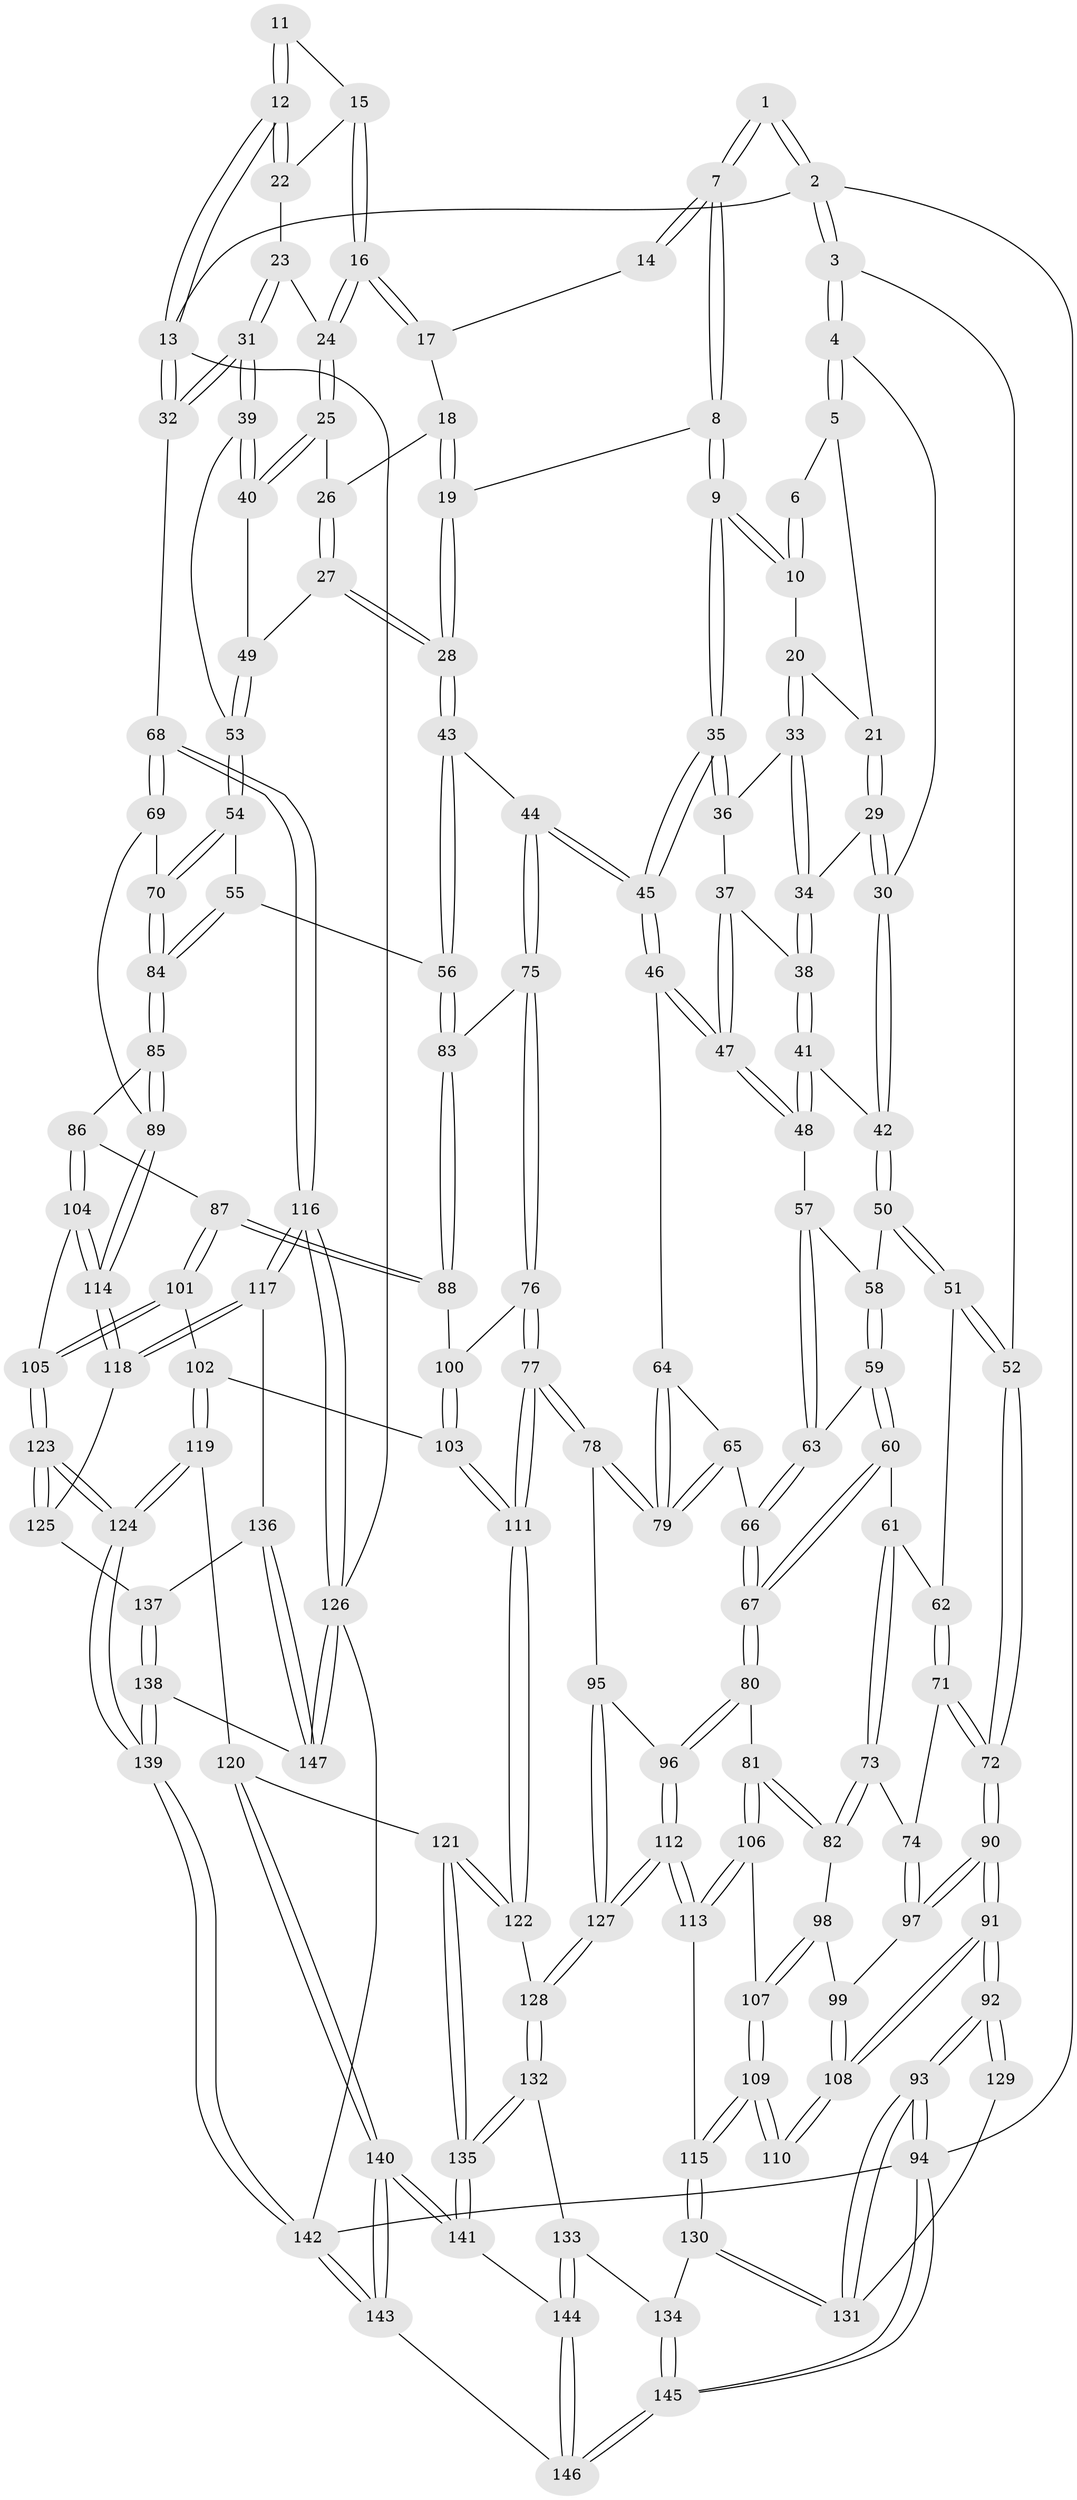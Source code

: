 // Generated by graph-tools (version 1.1) at 2025/17/03/09/25 04:17:22]
// undirected, 147 vertices, 364 edges
graph export_dot {
graph [start="1"]
  node [color=gray90,style=filled];
  1 [pos="+0.32221265310996006+0"];
  2 [pos="+0+0"];
  3 [pos="+0+0"];
  4 [pos="+0.12215213535158526+0.11318274956491828"];
  5 [pos="+0.2700218597713259+0"];
  6 [pos="+0.3130986466310114+0"];
  7 [pos="+0.5847097784556348+0"];
  8 [pos="+0.5639705978406866+0.017341359245467203"];
  9 [pos="+0.5214774990068086+0.14395064651651296"];
  10 [pos="+0.3742472978959201+0.0754363902083607"];
  11 [pos="+0.9896875066145284+0"];
  12 [pos="+1+0"];
  13 [pos="+1+0"];
  14 [pos="+0.7631584611194153+0"];
  15 [pos="+0.9295538018214025+0.04581339975552157"];
  16 [pos="+0.8947683558656635+0.0705490229190555"];
  17 [pos="+0.7944184214954486+0"];
  18 [pos="+0.7820750365716623+0.056608507847229636"];
  19 [pos="+0.731500723954766+0.09719009743081097"];
  20 [pos="+0.32657720980719895+0.0869979762131031"];
  21 [pos="+0.28795093443359665+0.06583072346919093"];
  22 [pos="+0.9647010084180017+0.042361946640418306"];
  23 [pos="+0.9888607272993928+0.0826473923560145"];
  24 [pos="+0.8930337332542344+0.09508331339474599"];
  25 [pos="+0.8744996241312538+0.14025811979198657"];
  26 [pos="+0.7860372286536501+0.06121124093216878"];
  27 [pos="+0.7768777246867601+0.192439996439273"];
  28 [pos="+0.7429138399207605+0.19564293770341515"];
  29 [pos="+0.25304190530304815+0.09736637711975615"];
  30 [pos="+0.14085098688852088+0.12671880925325307"];
  31 [pos="+1+0.2195211418469927"];
  32 [pos="+1+0.21984053978903093"];
  33 [pos="+0.3253671750006839+0.09274246669312955"];
  34 [pos="+0.28971864251606+0.14599247976206434"];
  35 [pos="+0.5226331123006016+0.22061481828346488"];
  36 [pos="+0.3367394996045663+0.13878336790443974"];
  37 [pos="+0.3004793752987195+0.16921930502808696"];
  38 [pos="+0.29017822078806094+0.16854671163303606"];
  39 [pos="+1+0.22436619332996333"];
  40 [pos="+0.8748909636000527+0.15128444902112986"];
  41 [pos="+0.2508253684627999+0.1998327537855861"];
  42 [pos="+0.20480971343424567+0.21850156886731453"];
  43 [pos="+0.663666709067278+0.24803944354823088"];
  44 [pos="+0.5308423193433816+0.2539968097198264"];
  45 [pos="+0.5253501246384186+0.24869467364536038"];
  46 [pos="+0.5024179841469898+0.2545598728031879"];
  47 [pos="+0.4859968804339757+0.2548931593364549"];
  48 [pos="+0.4194376839792419+0.2665040710165406"];
  49 [pos="+0.8292560288122048+0.19199486545549793"];
  50 [pos="+0.20483560458724806+0.22093005557417553"];
  51 [pos="+0.06729405730921524+0.30676690950722246"];
  52 [pos="+0+0.10140243536807045"];
  53 [pos="+0.867183378453273+0.3314254329960589"];
  54 [pos="+0.8608650278173106+0.34607800421709783"];
  55 [pos="+0.82913459270886+0.3674332815601026"];
  56 [pos="+0.8023671241758239+0.3696442622011703"];
  57 [pos="+0.315591042698947+0.30127447362092535"];
  58 [pos="+0.21174678992419785+0.23935683707589148"];
  59 [pos="+0.19624605188641359+0.32510697567925956"];
  60 [pos="+0.16111017711429687+0.3723014322818978"];
  61 [pos="+0.14873632559357644+0.3718330835201394"];
  62 [pos="+0.10530153701703598+0.3658500177852919"];
  63 [pos="+0.2888162054921467+0.3582940731835773"];
  64 [pos="+0.3930937864828011+0.36871403925422314"];
  65 [pos="+0.3235280387767801+0.42219991327618955"];
  66 [pos="+0.2939502366964802+0.42463584458118614"];
  67 [pos="+0.24290787810208747+0.4760305590898823"];
  68 [pos="+1+0.4247764324897629"];
  69 [pos="+1+0.4162624291378866"];
  70 [pos="+0.9589133706437306+0.4087131998035511"];
  71 [pos="+0.08086423883732569+0.40054467662223414"];
  72 [pos="+0+0.40225621937262945"];
  73 [pos="+0.12490395830940502+0.4705619795350677"];
  74 [pos="+0.07266324257921096+0.46191425812706743"];
  75 [pos="+0.5523950802797069+0.3854407523935651"];
  76 [pos="+0.534523145988039+0.4587826586098991"];
  77 [pos="+0.5007388545836753+0.5497416959201572"];
  78 [pos="+0.49217900438338935+0.5488723723263299"];
  79 [pos="+0.40058785929779483+0.4698587294856882"];
  80 [pos="+0.24161862411535534+0.48353100987599884"];
  81 [pos="+0.22773726429372312+0.49382004681111663"];
  82 [pos="+0.18176054716793788+0.4956701110009644"];
  83 [pos="+0.7336049751216298+0.4424840084754236"];
  84 [pos="+0.874014053585777+0.5158029182489245"];
  85 [pos="+0.8739427342564052+0.5296074364213854"];
  86 [pos="+0.7723137415797492+0.5098862320669298"];
  87 [pos="+0.7522529594081002+0.5009441049235702"];
  88 [pos="+0.7368661629138873+0.47252888725239395"];
  89 [pos="+0.8863082146831215+0.5502087978377502"];
  90 [pos="+0+0.4938229648720227"];
  91 [pos="+0+0.6015880280152996"];
  92 [pos="+0+0.8264797691300335"];
  93 [pos="+0+0.9134391430494548"];
  94 [pos="+0+1"];
  95 [pos="+0.4879368137404293+0.5495693212119628"];
  96 [pos="+0.31852016824367413+0.5541926439823104"];
  97 [pos="+0.05924555678967775+0.4786805883400598"];
  98 [pos="+0.11139275212920603+0.5334049156503068"];
  99 [pos="+0.08322960242280393+0.5361528784017662"];
  100 [pos="+0.6834615729146533+0.5052535547256182"];
  101 [pos="+0.7085175707330631+0.5900666614197849"];
  102 [pos="+0.6797896441136962+0.5922140523554827"];
  103 [pos="+0.6534466218378947+0.5786880509138835"];
  104 [pos="+0.7805835583753885+0.604321798202035"];
  105 [pos="+0.7457277907532665+0.6151766534638782"];
  106 [pos="+0.2233224826312686+0.5045763663533361"];
  107 [pos="+0.15581994137415023+0.5868675382495844"];
  108 [pos="+0.057087955315342755+0.6013011704793532"];
  109 [pos="+0.13440818010400907+0.6492060405159982"];
  110 [pos="+0.09700366029107768+0.6352813899906903"];
  111 [pos="+0.5031233716688518+0.5543428528289395"];
  112 [pos="+0.2738902375295945+0.7043677167353448"];
  113 [pos="+0.22016987167240853+0.6754369055145029"];
  114 [pos="+0.9098056197314363+0.6013280603043778"];
  115 [pos="+0.1460196181597632+0.6621511650044853"];
  116 [pos="+1+0.7078585677968603"];
  117 [pos="+1+0.7114290613989838"];
  118 [pos="+1+0.7098464426247044"];
  119 [pos="+0.6460921541547493+0.8043410724339224"];
  120 [pos="+0.6276655909347243+0.8053127009791704"];
  121 [pos="+0.5500575520108938+0.7773128445350973"];
  122 [pos="+0.5120607182344526+0.6969870234634982"];
  123 [pos="+0.7576365394533973+0.8152533168833233"];
  124 [pos="+0.7480343667697074+0.8205007919337538"];
  125 [pos="+0.8650622327604197+0.7884072207222677"];
  126 [pos="+1+1"];
  127 [pos="+0.27785719711341006+0.7106210760227571"];
  128 [pos="+0.28074197998912165+0.7177168033855865"];
  129 [pos="+0.07376821807585211+0.6622485765039046"];
  130 [pos="+0.07630089105008993+0.8231536610499871"];
  131 [pos="+0+0.8348443633040494"];
  132 [pos="+0.2757533682747332+0.7944637737082804"];
  133 [pos="+0.21663734720437347+0.8530662443733624"];
  134 [pos="+0.1938760726017364+0.8645550284524259"];
  135 [pos="+0.43671838323751044+0.8668488775275761"];
  136 [pos="+0.9424227470485576+0.9599110540692983"];
  137 [pos="+0.8991917684521786+0.9274106604098918"];
  138 [pos="+0.8046405855825811+1"];
  139 [pos="+0.7860933062039768+1"];
  140 [pos="+0.5531816550186258+1"];
  141 [pos="+0.43568638040009433+0.8730492249415882"];
  142 [pos="+0.7834815057291193+1"];
  143 [pos="+0.56027895444048+1"];
  144 [pos="+0.34959092871992625+0.9765001370821002"];
  145 [pos="+0.1547504681659064+1"];
  146 [pos="+0.2966467783466901+1"];
  147 [pos="+0.9449415411379792+0.9665420732518201"];
  1 -- 2;
  1 -- 2;
  1 -- 7;
  1 -- 7;
  2 -- 3;
  2 -- 3;
  2 -- 13;
  2 -- 94;
  3 -- 4;
  3 -- 4;
  3 -- 52;
  4 -- 5;
  4 -- 5;
  4 -- 30;
  5 -- 6;
  5 -- 21;
  6 -- 10;
  6 -- 10;
  7 -- 8;
  7 -- 8;
  7 -- 14;
  7 -- 14;
  8 -- 9;
  8 -- 9;
  8 -- 19;
  9 -- 10;
  9 -- 10;
  9 -- 35;
  9 -- 35;
  10 -- 20;
  11 -- 12;
  11 -- 12;
  11 -- 15;
  12 -- 13;
  12 -- 13;
  12 -- 22;
  12 -- 22;
  13 -- 32;
  13 -- 32;
  13 -- 126;
  14 -- 17;
  15 -- 16;
  15 -- 16;
  15 -- 22;
  16 -- 17;
  16 -- 17;
  16 -- 24;
  16 -- 24;
  17 -- 18;
  18 -- 19;
  18 -- 19;
  18 -- 26;
  19 -- 28;
  19 -- 28;
  20 -- 21;
  20 -- 33;
  20 -- 33;
  21 -- 29;
  21 -- 29;
  22 -- 23;
  23 -- 24;
  23 -- 31;
  23 -- 31;
  24 -- 25;
  24 -- 25;
  25 -- 26;
  25 -- 40;
  25 -- 40;
  26 -- 27;
  26 -- 27;
  27 -- 28;
  27 -- 28;
  27 -- 49;
  28 -- 43;
  28 -- 43;
  29 -- 30;
  29 -- 30;
  29 -- 34;
  30 -- 42;
  30 -- 42;
  31 -- 32;
  31 -- 32;
  31 -- 39;
  31 -- 39;
  32 -- 68;
  33 -- 34;
  33 -- 34;
  33 -- 36;
  34 -- 38;
  34 -- 38;
  35 -- 36;
  35 -- 36;
  35 -- 45;
  35 -- 45;
  36 -- 37;
  37 -- 38;
  37 -- 47;
  37 -- 47;
  38 -- 41;
  38 -- 41;
  39 -- 40;
  39 -- 40;
  39 -- 53;
  40 -- 49;
  41 -- 42;
  41 -- 48;
  41 -- 48;
  42 -- 50;
  42 -- 50;
  43 -- 44;
  43 -- 56;
  43 -- 56;
  44 -- 45;
  44 -- 45;
  44 -- 75;
  44 -- 75;
  45 -- 46;
  45 -- 46;
  46 -- 47;
  46 -- 47;
  46 -- 64;
  47 -- 48;
  47 -- 48;
  48 -- 57;
  49 -- 53;
  49 -- 53;
  50 -- 51;
  50 -- 51;
  50 -- 58;
  51 -- 52;
  51 -- 52;
  51 -- 62;
  52 -- 72;
  52 -- 72;
  53 -- 54;
  53 -- 54;
  54 -- 55;
  54 -- 70;
  54 -- 70;
  55 -- 56;
  55 -- 84;
  55 -- 84;
  56 -- 83;
  56 -- 83;
  57 -- 58;
  57 -- 63;
  57 -- 63;
  58 -- 59;
  58 -- 59;
  59 -- 60;
  59 -- 60;
  59 -- 63;
  60 -- 61;
  60 -- 67;
  60 -- 67;
  61 -- 62;
  61 -- 73;
  61 -- 73;
  62 -- 71;
  62 -- 71;
  63 -- 66;
  63 -- 66;
  64 -- 65;
  64 -- 79;
  64 -- 79;
  65 -- 66;
  65 -- 79;
  65 -- 79;
  66 -- 67;
  66 -- 67;
  67 -- 80;
  67 -- 80;
  68 -- 69;
  68 -- 69;
  68 -- 116;
  68 -- 116;
  69 -- 70;
  69 -- 89;
  70 -- 84;
  70 -- 84;
  71 -- 72;
  71 -- 72;
  71 -- 74;
  72 -- 90;
  72 -- 90;
  73 -- 74;
  73 -- 82;
  73 -- 82;
  74 -- 97;
  74 -- 97;
  75 -- 76;
  75 -- 76;
  75 -- 83;
  76 -- 77;
  76 -- 77;
  76 -- 100;
  77 -- 78;
  77 -- 78;
  77 -- 111;
  77 -- 111;
  78 -- 79;
  78 -- 79;
  78 -- 95;
  80 -- 81;
  80 -- 96;
  80 -- 96;
  81 -- 82;
  81 -- 82;
  81 -- 106;
  81 -- 106;
  82 -- 98;
  83 -- 88;
  83 -- 88;
  84 -- 85;
  84 -- 85;
  85 -- 86;
  85 -- 89;
  85 -- 89;
  86 -- 87;
  86 -- 104;
  86 -- 104;
  87 -- 88;
  87 -- 88;
  87 -- 101;
  87 -- 101;
  88 -- 100;
  89 -- 114;
  89 -- 114;
  90 -- 91;
  90 -- 91;
  90 -- 97;
  90 -- 97;
  91 -- 92;
  91 -- 92;
  91 -- 108;
  91 -- 108;
  92 -- 93;
  92 -- 93;
  92 -- 129;
  92 -- 129;
  93 -- 94;
  93 -- 94;
  93 -- 131;
  93 -- 131;
  94 -- 145;
  94 -- 145;
  94 -- 142;
  95 -- 96;
  95 -- 127;
  95 -- 127;
  96 -- 112;
  96 -- 112;
  97 -- 99;
  98 -- 99;
  98 -- 107;
  98 -- 107;
  99 -- 108;
  99 -- 108;
  100 -- 103;
  100 -- 103;
  101 -- 102;
  101 -- 105;
  101 -- 105;
  102 -- 103;
  102 -- 119;
  102 -- 119;
  103 -- 111;
  103 -- 111;
  104 -- 105;
  104 -- 114;
  104 -- 114;
  105 -- 123;
  105 -- 123;
  106 -- 107;
  106 -- 113;
  106 -- 113;
  107 -- 109;
  107 -- 109;
  108 -- 110;
  108 -- 110;
  109 -- 110;
  109 -- 110;
  109 -- 115;
  109 -- 115;
  111 -- 122;
  111 -- 122;
  112 -- 113;
  112 -- 113;
  112 -- 127;
  112 -- 127;
  113 -- 115;
  114 -- 118;
  114 -- 118;
  115 -- 130;
  115 -- 130;
  116 -- 117;
  116 -- 117;
  116 -- 126;
  116 -- 126;
  117 -- 118;
  117 -- 118;
  117 -- 136;
  118 -- 125;
  119 -- 120;
  119 -- 124;
  119 -- 124;
  120 -- 121;
  120 -- 140;
  120 -- 140;
  121 -- 122;
  121 -- 122;
  121 -- 135;
  121 -- 135;
  122 -- 128;
  123 -- 124;
  123 -- 124;
  123 -- 125;
  123 -- 125;
  124 -- 139;
  124 -- 139;
  125 -- 137;
  126 -- 147;
  126 -- 147;
  126 -- 142;
  127 -- 128;
  127 -- 128;
  128 -- 132;
  128 -- 132;
  129 -- 131;
  130 -- 131;
  130 -- 131;
  130 -- 134;
  132 -- 133;
  132 -- 135;
  132 -- 135;
  133 -- 134;
  133 -- 144;
  133 -- 144;
  134 -- 145;
  134 -- 145;
  135 -- 141;
  135 -- 141;
  136 -- 137;
  136 -- 147;
  136 -- 147;
  137 -- 138;
  137 -- 138;
  138 -- 139;
  138 -- 139;
  138 -- 147;
  139 -- 142;
  139 -- 142;
  140 -- 141;
  140 -- 141;
  140 -- 143;
  140 -- 143;
  141 -- 144;
  142 -- 143;
  142 -- 143;
  143 -- 146;
  144 -- 146;
  144 -- 146;
  145 -- 146;
  145 -- 146;
}
